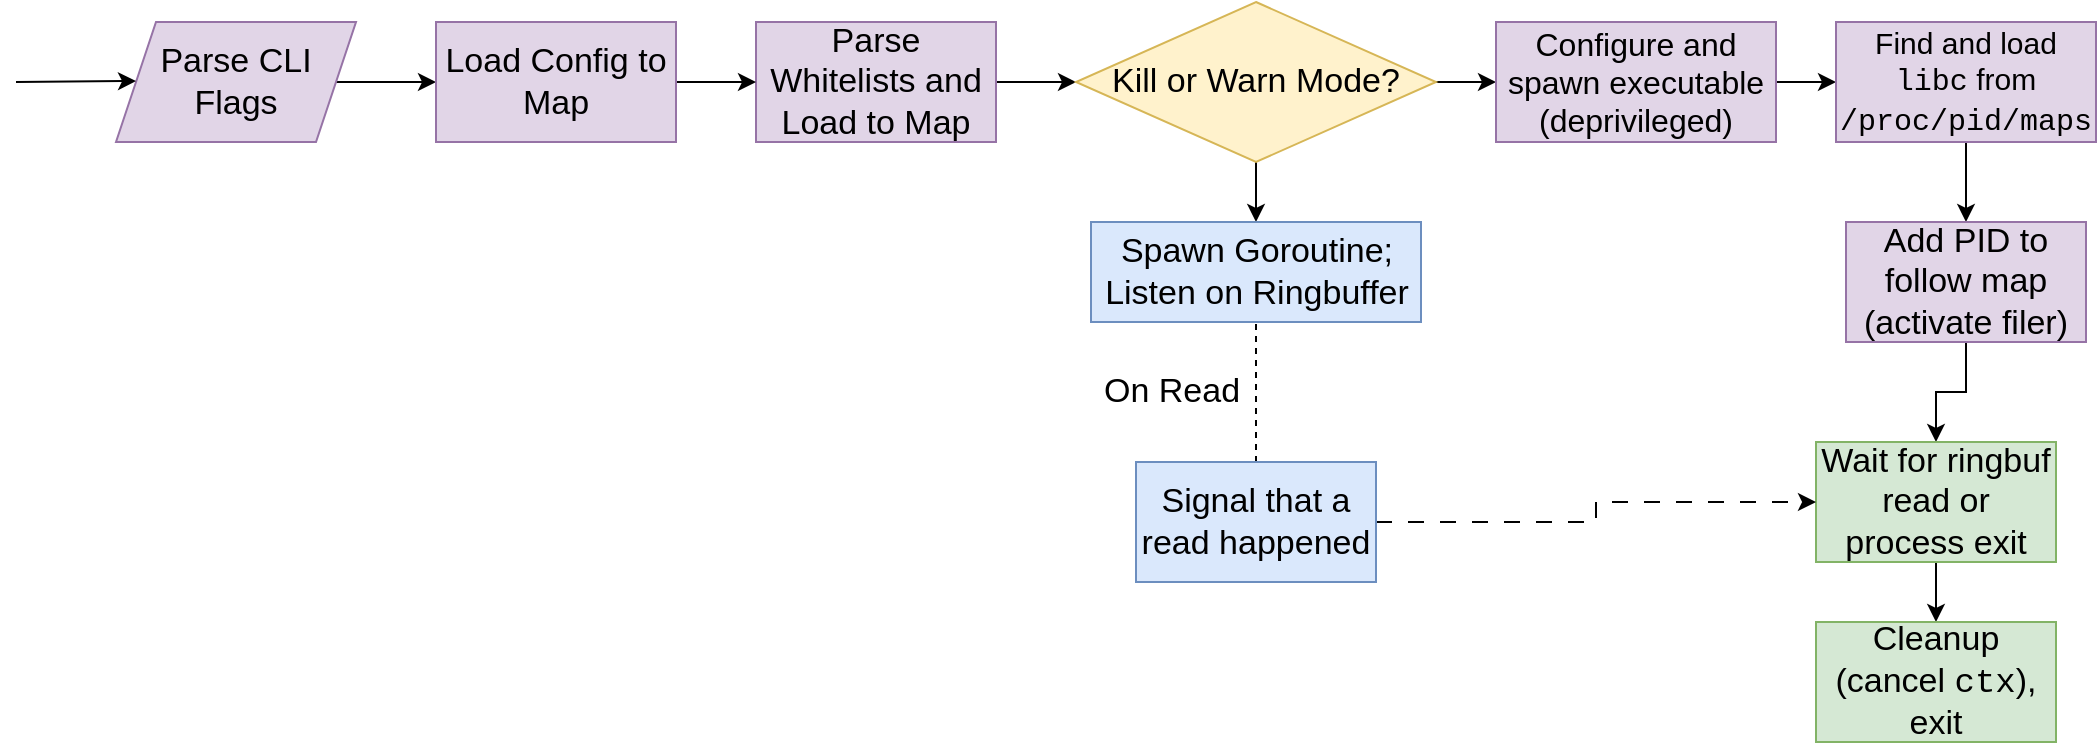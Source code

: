<mxfile version="26.2.15">
  <diagram name="Page-1" id="GvxBB3Fzxmv_sKgU6XA8">
    <mxGraphModel dx="1234" dy="917" grid="1" gridSize="10" guides="1" tooltips="1" connect="1" arrows="1" fold="1" page="1" pageScale="1" pageWidth="1169" pageHeight="827" math="0" shadow="0">
      <root>
        <mxCell id="0" />
        <mxCell id="1" parent="0" />
        <mxCell id="bZEcGCgyvbnudb1XW6Zq-11" style="edgeStyle=orthogonalEdgeStyle;rounded=0;orthogonalLoop=1;jettySize=auto;html=1;exitX=1;exitY=0.5;exitDx=0;exitDy=0;entryX=0;entryY=0.5;entryDx=0;entryDy=0;" edge="1" parent="1" source="bZEcGCgyvbnudb1XW6Zq-1" target="bZEcGCgyvbnudb1XW6Zq-5">
          <mxGeometry relative="1" as="geometry" />
        </mxCell>
        <mxCell id="bZEcGCgyvbnudb1XW6Zq-1" value="&lt;font style=&quot;font-size: 17px;&quot; face=&quot;Helvetica&quot;&gt;Parse CLI&lt;/font&gt;&lt;div&gt;&lt;font style=&quot;font-size: 17px;&quot; face=&quot;Helvetica&quot;&gt;Flags&lt;/font&gt;&lt;/div&gt;" style="shape=parallelogram;perimeter=parallelogramPerimeter;whiteSpace=wrap;html=1;fixedSize=1;hachureGap=4;fontFamily=Architects Daughter;fontSource=https%3A%2F%2Ffonts.googleapis.com%2Fcss%3Ffamily%3DArchitects%2BDaughter;fillColor=#e1d5e7;strokeColor=#9673a6;" vertex="1" parent="1">
          <mxGeometry x="70" y="220" width="120" height="60" as="geometry" />
        </mxCell>
        <mxCell id="bZEcGCgyvbnudb1XW6Zq-13" style="edgeStyle=orthogonalEdgeStyle;rounded=0;orthogonalLoop=1;jettySize=auto;html=1;exitX=1;exitY=0.5;exitDx=0;exitDy=0;entryX=0;entryY=0.5;entryDx=0;entryDy=0;" edge="1" parent="1" source="bZEcGCgyvbnudb1XW6Zq-2" target="bZEcGCgyvbnudb1XW6Zq-9">
          <mxGeometry relative="1" as="geometry" />
        </mxCell>
        <mxCell id="bZEcGCgyvbnudb1XW6Zq-2" value="&lt;font style=&quot;font-size: 17px;&quot;&gt;Parse Whitelists and Load to Map&lt;/font&gt;" style="rounded=0;whiteSpace=wrap;html=1;fillColor=#e1d5e7;strokeColor=#9673a6;" vertex="1" parent="1">
          <mxGeometry x="390" y="220" width="120" height="60" as="geometry" />
        </mxCell>
        <mxCell id="bZEcGCgyvbnudb1XW6Zq-12" style="edgeStyle=orthogonalEdgeStyle;rounded=0;orthogonalLoop=1;jettySize=auto;html=1;exitX=1;exitY=0.5;exitDx=0;exitDy=0;" edge="1" parent="1" source="bZEcGCgyvbnudb1XW6Zq-5" target="bZEcGCgyvbnudb1XW6Zq-2">
          <mxGeometry relative="1" as="geometry" />
        </mxCell>
        <mxCell id="bZEcGCgyvbnudb1XW6Zq-5" value="&lt;font style=&quot;font-size: 17px;&quot;&gt;Load Config to Map&lt;/font&gt;" style="rounded=0;whiteSpace=wrap;html=1;fillColor=#e1d5e7;strokeColor=#9673a6;" vertex="1" parent="1">
          <mxGeometry x="230" y="220" width="120" height="60" as="geometry" />
        </mxCell>
        <mxCell id="bZEcGCgyvbnudb1XW6Zq-18" value="" style="edgeStyle=orthogonalEdgeStyle;rounded=0;orthogonalLoop=1;jettySize=auto;html=1;" edge="1" parent="1" source="bZEcGCgyvbnudb1XW6Zq-9" target="bZEcGCgyvbnudb1XW6Zq-17">
          <mxGeometry relative="1" as="geometry" />
        </mxCell>
        <mxCell id="bZEcGCgyvbnudb1XW6Zq-20" value="" style="edgeStyle=orthogonalEdgeStyle;rounded=0;orthogonalLoop=1;jettySize=auto;html=1;" edge="1" parent="1" source="bZEcGCgyvbnudb1XW6Zq-9" target="bZEcGCgyvbnudb1XW6Zq-19">
          <mxGeometry relative="1" as="geometry" />
        </mxCell>
        <mxCell id="bZEcGCgyvbnudb1XW6Zq-9" value="&lt;font style=&quot;font-size: 17px;&quot;&gt;Kill or Warn Mode?&lt;/font&gt;" style="rhombus;whiteSpace=wrap;html=1;fillColor=#fff2cc;strokeColor=#d6b656;" vertex="1" parent="1">
          <mxGeometry x="550" y="210" width="180" height="80" as="geometry" />
        </mxCell>
        <mxCell id="bZEcGCgyvbnudb1XW6Zq-17" value="&lt;font style=&quot;font-size: 17px;&quot;&gt;Spawn Goroutine;&lt;/font&gt;&lt;div&gt;&lt;font style=&quot;font-size: 17px;&quot;&gt;Listen on Ringbuffer&lt;/font&gt;&lt;/div&gt;" style="whiteSpace=wrap;html=1;fillColor=#dae8fc;strokeColor=#6c8ebf;" vertex="1" parent="1">
          <mxGeometry x="557.5" y="320" width="165" height="50" as="geometry" />
        </mxCell>
        <mxCell id="bZEcGCgyvbnudb1XW6Zq-22" value="" style="edgeStyle=orthogonalEdgeStyle;rounded=0;orthogonalLoop=1;jettySize=auto;html=1;entryX=0;entryY=0.5;entryDx=0;entryDy=0;" edge="1" parent="1" source="bZEcGCgyvbnudb1XW6Zq-19" target="bZEcGCgyvbnudb1XW6Zq-23">
          <mxGeometry relative="1" as="geometry">
            <mxPoint x="920" y="250" as="targetPoint" />
          </mxGeometry>
        </mxCell>
        <mxCell id="bZEcGCgyvbnudb1XW6Zq-19" value="&lt;font style=&quot;font-size: 16px;&quot;&gt;Configure and spawn executable (deprivileged)&lt;/font&gt;" style="whiteSpace=wrap;html=1;fillColor=#e1d5e7;strokeColor=#9673a6;" vertex="1" parent="1">
          <mxGeometry x="760" y="220" width="140" height="60" as="geometry" />
        </mxCell>
        <mxCell id="bZEcGCgyvbnudb1XW6Zq-26" value="" style="edgeStyle=orthogonalEdgeStyle;rounded=0;orthogonalLoop=1;jettySize=auto;html=1;" edge="1" parent="1" source="bZEcGCgyvbnudb1XW6Zq-23" target="bZEcGCgyvbnudb1XW6Zq-25">
          <mxGeometry relative="1" as="geometry" />
        </mxCell>
        <mxCell id="bZEcGCgyvbnudb1XW6Zq-23" value="&lt;font style=&quot;font-size: 15px;&quot;&gt;Find and load &lt;font face=&quot;Courier New&quot;&gt;libc&lt;/font&gt; from &lt;font style=&quot;&quot; face=&quot;Courier New&quot;&gt;/proc/pid/maps&lt;/font&gt;&lt;/font&gt;" style="rounded=0;whiteSpace=wrap;html=1;fillColor=#e1d5e7;strokeColor=#9673a6;" vertex="1" parent="1">
          <mxGeometry x="930" y="220" width="130" height="60" as="geometry" />
        </mxCell>
        <mxCell id="bZEcGCgyvbnudb1XW6Zq-29" value="" style="edgeStyle=orthogonalEdgeStyle;rounded=0;orthogonalLoop=1;jettySize=auto;html=1;" edge="1" parent="1" source="bZEcGCgyvbnudb1XW6Zq-25" target="bZEcGCgyvbnudb1XW6Zq-28">
          <mxGeometry relative="1" as="geometry" />
        </mxCell>
        <mxCell id="bZEcGCgyvbnudb1XW6Zq-25" value="&lt;font style=&quot;font-size: 17px;&quot;&gt;Add PID to follow map (activate filer)&lt;/font&gt;" style="whiteSpace=wrap;html=1;rounded=0;fillColor=#e1d5e7;strokeColor=#9673a6;" vertex="1" parent="1">
          <mxGeometry x="935" y="320" width="120" height="60" as="geometry" />
        </mxCell>
        <mxCell id="bZEcGCgyvbnudb1XW6Zq-36" value="" style="edgeStyle=orthogonalEdgeStyle;rounded=0;orthogonalLoop=1;jettySize=auto;html=1;" edge="1" parent="1" source="bZEcGCgyvbnudb1XW6Zq-28" target="bZEcGCgyvbnudb1XW6Zq-35">
          <mxGeometry relative="1" as="geometry" />
        </mxCell>
        <mxCell id="bZEcGCgyvbnudb1XW6Zq-28" value="&lt;font style=&quot;font-size: 17px;&quot;&gt;Wait for ringbuf read or process exit&lt;/font&gt;" style="whiteSpace=wrap;html=1;rounded=0;fillColor=#d5e8d4;strokeColor=#82b366;" vertex="1" parent="1">
          <mxGeometry x="920" y="430" width="120" height="60" as="geometry" />
        </mxCell>
        <mxCell id="bZEcGCgyvbnudb1XW6Zq-30" value="" style="endArrow=none;dashed=1;html=1;rounded=0;" edge="1" parent="1">
          <mxGeometry width="50" height="50" relative="1" as="geometry">
            <mxPoint x="640" y="440" as="sourcePoint" />
            <mxPoint x="640" y="370" as="targetPoint" />
          </mxGeometry>
        </mxCell>
        <mxCell id="bZEcGCgyvbnudb1XW6Zq-34" style="edgeStyle=orthogonalEdgeStyle;rounded=0;orthogonalLoop=1;jettySize=auto;html=1;exitX=1;exitY=0.5;exitDx=0;exitDy=0;entryX=0;entryY=0.5;entryDx=0;entryDy=0;dashed=1;dashPattern=8 8;" edge="1" parent="1" source="bZEcGCgyvbnudb1XW6Zq-31" target="bZEcGCgyvbnudb1XW6Zq-28">
          <mxGeometry relative="1" as="geometry" />
        </mxCell>
        <mxCell id="bZEcGCgyvbnudb1XW6Zq-31" value="&lt;font style=&quot;font-size: 17px;&quot;&gt;Signal that a read happened&lt;/font&gt;" style="rounded=0;whiteSpace=wrap;html=1;fillColor=#dae8fc;strokeColor=#6c8ebf;" vertex="1" parent="1">
          <mxGeometry x="580" y="440" width="120" height="60" as="geometry" />
        </mxCell>
        <mxCell id="bZEcGCgyvbnudb1XW6Zq-32" value="&lt;font style=&quot;font-size: 17px;&quot;&gt;On Read&lt;/font&gt;" style="text;strokeColor=none;fillColor=none;align=left;verticalAlign=middle;spacingLeft=4;spacingRight=4;overflow=hidden;points=[[0,0.5],[1,0.5]];portConstraint=eastwest;rotatable=0;whiteSpace=wrap;html=1;" vertex="1" parent="1">
          <mxGeometry x="557.5" y="390" width="80" height="30" as="geometry" />
        </mxCell>
        <mxCell id="bZEcGCgyvbnudb1XW6Zq-35" value="&lt;font style=&quot;font-size: 17px;&quot;&gt;Cleanup (cancel &lt;font face=&quot;Courier New&quot;&gt;ctx&lt;/font&gt;), exit&lt;/font&gt;" style="whiteSpace=wrap;html=1;fillColor=#d5e8d4;strokeColor=#82b366;rounded=0;" vertex="1" parent="1">
          <mxGeometry x="920" y="520" width="120" height="60" as="geometry" />
        </mxCell>
        <mxCell id="bZEcGCgyvbnudb1XW6Zq-38" value="" style="edgeStyle=none;orthogonalLoop=1;jettySize=auto;html=1;rounded=0;" edge="1" parent="1">
          <mxGeometry width="100" relative="1" as="geometry">
            <mxPoint x="20" y="250" as="sourcePoint" />
            <mxPoint x="80" y="249.5" as="targetPoint" />
            <Array as="points" />
          </mxGeometry>
        </mxCell>
      </root>
    </mxGraphModel>
  </diagram>
</mxfile>
